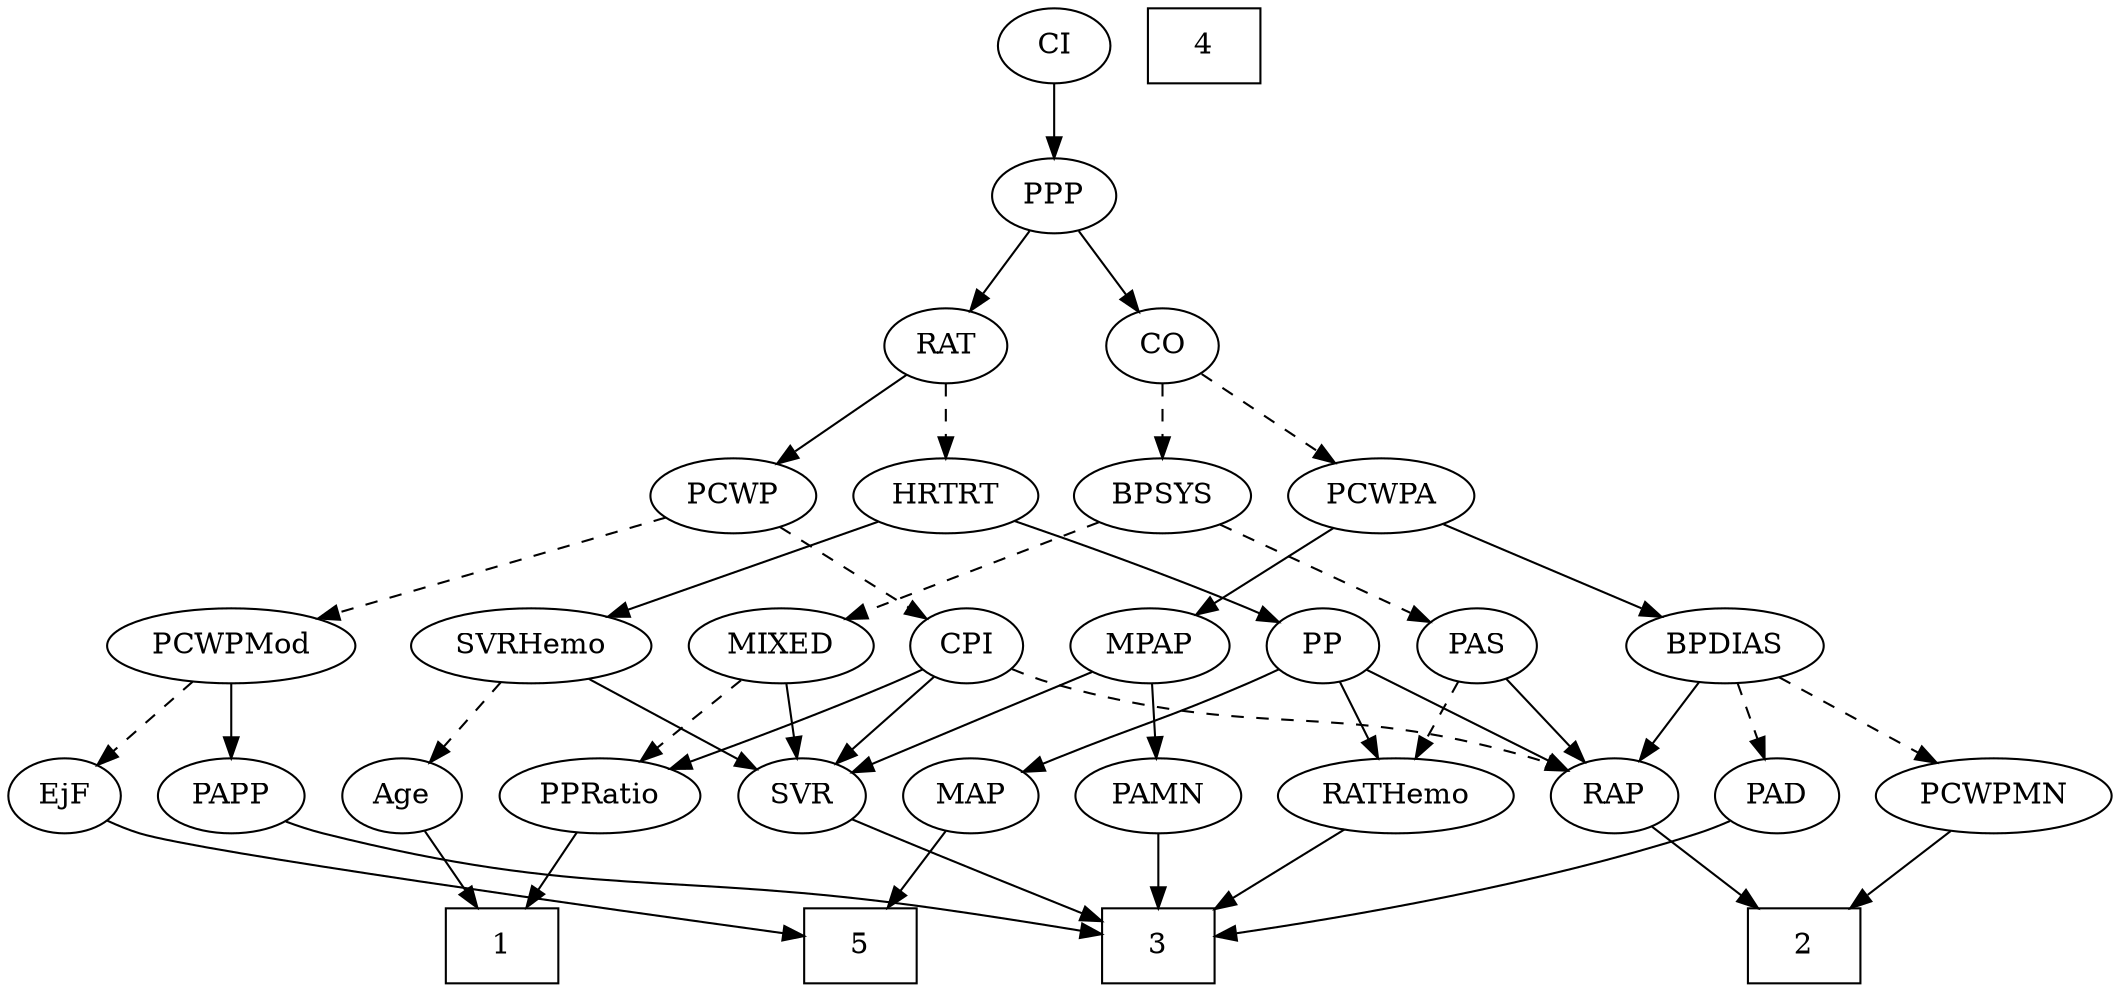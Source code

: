 strict digraph {
	graph [bb="0,0,934.05,468"];
	node [label="\N"];
	1	[height=0.5,
		pos="224,18",
		shape=box,
		width=0.75];
	2	[height=0.5,
		pos="798,18",
		shape=box,
		width=0.75];
	3	[height=0.5,
		pos="513,18",
		shape=box,
		width=0.75];
	4	[height=0.5,
		pos="536,450",
		shape=box,
		width=0.75];
	5	[height=0.5,
		pos="383,18",
		shape=box,
		width=0.75];
	Age	[height=0.5,
		pos="181,90",
		width=0.75];
	Age -> 1	[pos="e,213.38,36.292 190.76,73.116 195.86,64.801 202.25,54.41 208.05,44.963",
		style=solid];
	EjF	[height=0.5,
		pos="27,90",
		width=0.75];
	EjF -> 5	[pos="e,355.9,23.049 47.547,78.103 52.502,75.813 57.854,73.607 63,72 89.686,63.667 267.53,36.37 345.96,24.545",
		style=solid];
	RAP	[height=0.5,
		pos="712,90",
		width=0.77632];
	RAP -> 2	[pos="e,776.89,36.18 728.58,75.503 739.98,66.225 755.42,53.656 768.85,42.728",
		style=solid];
	MIXED	[height=0.5,
		pos="340,162",
		width=1.1193];
	SVR	[height=0.5,
		pos="352,90",
		width=0.77632];
	MIXED -> SVR	[pos="e,349.07,108.1 342.97,143.7 344.29,135.98 345.88,126.71 347.35,118.11",
		style=solid];
	PPRatio	[height=0.5,
		pos="266,90",
		width=1.1013];
	MIXED -> PPRatio	[pos="e,282.38,106.49 323.58,145.46 313.61,136.04 300.73,123.85 289.68,113.4",
		style=dashed];
	MPAP	[height=0.5,
		pos="509,162",
		width=0.97491];
	PAMN	[height=0.5,
		pos="513,90",
		width=1.011];
	MPAP -> PAMN	[pos="e,512.02,108.1 509.99,143.7 510.43,135.98 510.96,126.71 511.45,118.11",
		style=solid];
	MPAP -> SVR	[pos="e,374.04,101.53 482.94,149.84 458.37,139.26 420.56,122.82 388,108 386.44,107.29 384.85,106.56 383.24,105.82",
		style=solid];
	BPSYS	[height=0.5,
		pos="512,234",
		width=1.0471];
	BPSYS -> MIXED	[pos="e,368.71,174.69 484.37,221.75 455.62,210.06 410.41,191.65 378.24,178.56",
		style=dashed];
	PAS	[height=0.5,
		pos="661,162",
		width=0.75];
	BPSYS -> PAS	[pos="e,639.68,173.08 538.04,220.81 560.95,210.08 595.2,194.03 625,180 626.78,179.16 628.61,178.3 630.46,177.43",
		style=dashed];
	PAD	[height=0.5,
		pos="787,90",
		width=0.79437];
	PAD -> 3	[pos="e,540.02,23.256 765.19,78.351 759.97,76.05 754.35,73.778 749,72 680.27,49.165 597.04,33.044 550.04,24.954",
		style=solid];
	CO	[height=0.5,
		pos="512,306",
		width=0.75];
	CO -> BPSYS	[pos="e,512,252.1 512,287.7 512,279.98 512,270.71 512,262.11",
		style=dashed];
	PCWPA	[height=0.5,
		pos="609,234",
		width=1.1555];
	CO -> PCWPA	[pos="e,588.64,249.7 529.79,292.16 543.95,281.94 564.04,267.44 580.44,255.61",
		style=dashed];
	PAS -> RAP	[pos="e,700.71,106.49 672.32,145.46 678.92,136.4 687.38,124.79 694.8,114.61",
		style=solid];
	RATHemo	[height=0.5,
		pos="617,90",
		width=1.3721];
	PAS -> RATHemo	[pos="e,627.56,107.8 651.02,145.12 645.71,136.68 639.07,126.1 633.06,116.55",
		style=dashed];
	PAMN -> 3	[pos="e,513,36.104 513,71.697 513,63.983 513,54.712 513,46.112",
		style=solid];
	RATHemo -> 3	[pos="e,538.45,36.127 594.43,73.811 580.52,64.447 562.42,52.262 546.81,41.76",
		style=solid];
	CPI	[height=0.5,
		pos="425,162",
		width=0.75];
	CPI -> RAP	[pos="e,690.85,101.86 446.25,150.89 452.22,148.35 458.77,145.83 465,144 555.85,117.3 584.54,136.01 675,108 677.14,107.34 679.32,106.58 \
681.49,105.76",
		style=dashed];
	CPI -> SVR	[pos="e,367,105.38 410.23,146.83 399.91,136.94 385.94,123.55 374.27,112.36",
		style=solid];
	CPI -> PPRatio	[pos="e,294.46,102.93 403.74,150.81 398.91,148.54 393.79,146.16 389,144 360.56,131.16 328.14,117.22 303.73,106.86",
		style=solid];
	RAT	[height=0.5,
		pos="417,306",
		width=0.75827];
	PCWP	[height=0.5,
		pos="324,234",
		width=0.97491];
	RAT -> PCWP	[pos="e,343.01,249.31 399.51,291.83 385.92,281.61 366.84,267.24 351.25,255.51",
		style=solid];
	HRTRT	[height=0.5,
		pos="417,234",
		width=1.1013];
	RAT -> HRTRT	[pos="e,417,252.1 417,287.7 417,279.98 417,270.71 417,262.11",
		style=dashed];
	SVR -> 3	[pos="e,485.55,30.266 374.02,78.43 378.62,76.269 383.46,74.034 388,72 417.44,58.816 451.12,44.583 476.1,34.19",
		style=solid];
	PCWPMod	[height=0.5,
		pos="104,162",
		width=1.4443];
	PCWPMod -> EjF	[pos="e,42.42,105.02 86.141,144.76 75.384,134.99 61.575,122.43 50.006,111.91",
		style=dashed];
	PAPP	[height=0.5,
		pos="104,90",
		width=0.88464];
	PCWPMod -> PAPP	[pos="e,104,108.1 104,143.7 104,135.98 104,126.71 104,118.11",
		style=solid];
	PCWPA -> MPAP	[pos="e,528.82,176.87 587.79,218.15 573.09,207.86 553.34,194.04 537.29,182.81",
		style=solid];
	BPDIAS	[height=0.5,
		pos="767,162",
		width=1.1735];
	PCWPA -> BPDIAS	[pos="e,738.73,175.52 637.25,220.49 663.01,209.07 701.25,192.13 729.55,179.59",
		style=solid];
	PCWPMN	[height=0.5,
		pos="884,90",
		width=1.3902];
	PCWPMN -> 2	[pos="e,818.94,36.044 864.49,73.116 853.35,64.049 839.17,52.514 826.78,42.425",
		style=solid];
	SVRHemo	[height=0.5,
		pos="232,162",
		width=1.3902];
	SVRHemo -> Age	[pos="e,192.3,106.51 219.91,144.41 213.44,135.53 205.36,124.44 198.24,114.67",
		style=dashed];
	SVRHemo -> SVR	[pos="e,332.03,102.65 257.16,146.33 276.47,135.06 303.14,119.5 323.29,107.75",
		style=solid];
	BPDIAS -> RAP	[pos="e,724.31,106.67 754.24,144.76 747.2,135.8 738.33,124.51 730.54,114.59",
		style=solid];
	BPDIAS -> PAD	[pos="e,782.2,107.79 771.84,144.05 774.1,136.14 776.85,126.54 779.37,117.69",
		style=dashed];
	BPDIAS -> PCWPMN	[pos="e,859.44,105.7 790.4,147 807.67,136.67 831.41,122.46 850.67,110.94",
		style=dashed];
	MAP	[height=0.5,
		pos="428,90",
		width=0.84854];
	MAP -> 5	[pos="e,394.01,36.124 417.56,72.765 412.21,64.44 405.57,54.104 399.54,44.725",
		style=solid];
	PP	[height=0.5,
		pos="589,162",
		width=0.75];
	PP -> RAP	[pos="e,691.56,102.63 609.04,149.6 629.02,138.22 659.93,120.63 682.68,107.69",
		style=solid];
	PP -> RATHemo	[pos="e,610.22,107.96 595.64,144.41 598.87,136.34 602.83,126.43 606.46,117.35",
		style=solid];
	PP -> MAP	[pos="e,452.11,101.25 567.75,150.79 562.92,148.52 557.79,146.15 553,144 515.55,127.24 505.77,124.02 468,108 465.83,107.08 463.6,106.13 \
461.34,105.18",
		style=solid];
	PPP	[height=0.5,
		pos="464,378",
		width=0.75];
	PPP -> CO	[pos="e,501.15,322.82 474.89,361.12 480.97,352.26 488.66,341.04 495.46,331.12",
		style=solid];
	PPP -> RAT	[pos="e,427.62,322.82 453.33,361.12 447.45,352.34 440.01,341.26 433.39,331.42",
		style=solid];
	PPRatio -> 1	[pos="e,234.47,36.447 256.05,72.411 251.17,64.285 245.18,54.307 239.71,45.184",
		style=solid];
	PCWP -> CPI	[pos="e,406.78,175.62 343.95,219.17 359.52,208.38 381.29,193.29 398.35,181.47",
		style=dashed];
	PCWP -> PCWPMod	[pos="e,141.05,174.79 294.79,223.7 258.03,212.01 194.44,191.78 150.85,177.91",
		style=dashed];
	CI	[height=0.5,
		pos="464,450",
		width=0.75];
	CI -> PPP	[pos="e,464,396.1 464,431.7 464,423.98 464,414.71 464,406.11",
		style=solid];
	PAPP -> 3	[pos="e,485.91,24.257 127.92,77.854 133.43,75.63 139.34,73.516 145,72 263.64,40.205 297.64,54.935 419,36 437.73,33.078 458.47,29.377 475.69,\
26.175",
		style=solid];
	HRTRT -> SVRHemo	[pos="e,265.09,175.52 387.28,221.75 356.75,210.2 308.94,192.11 274.44,179.06",
		style=solid];
	HRTRT -> PP	[pos="e,567.79,173.31 446.96,222.01 474.67,211.68 516.92,195.53 553,180 554.81,179.22 556.66,178.41 558.53,177.57",
		style=solid];
}
